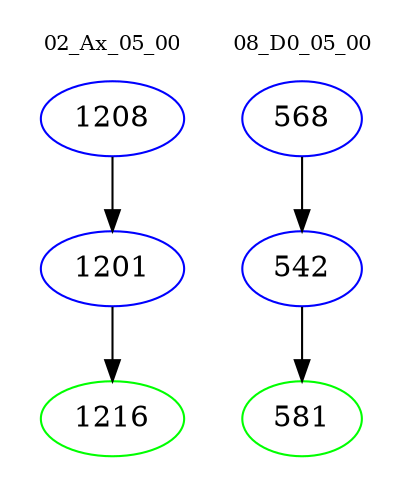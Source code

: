 digraph{
subgraph cluster_0 {
color = white
label = "02_Ax_05_00";
fontsize=10;
T0_1208 [label="1208", color="blue"]
T0_1208 -> T0_1201 [color="black"]
T0_1201 [label="1201", color="blue"]
T0_1201 -> T0_1216 [color="black"]
T0_1216 [label="1216", color="green"]
}
subgraph cluster_1 {
color = white
label = "08_D0_05_00";
fontsize=10;
T1_568 [label="568", color="blue"]
T1_568 -> T1_542 [color="black"]
T1_542 [label="542", color="blue"]
T1_542 -> T1_581 [color="black"]
T1_581 [label="581", color="green"]
}
}
